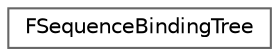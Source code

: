 digraph "Graphical Class Hierarchy"
{
 // INTERACTIVE_SVG=YES
 // LATEX_PDF_SIZE
  bgcolor="transparent";
  edge [fontname=Helvetica,fontsize=10,labelfontname=Helvetica,labelfontsize=10];
  node [fontname=Helvetica,fontsize=10,shape=box,height=0.2,width=0.4];
  rankdir="LR";
  Node0 [id="Node000000",label="FSequenceBindingTree",height=0.2,width=0.4,color="grey40", fillcolor="white", style="filled",URL="$d6/d1a/structFSequenceBindingTree.html",tooltip="Data structure used internally to represent the bindings of a sequence recursively."];
}
